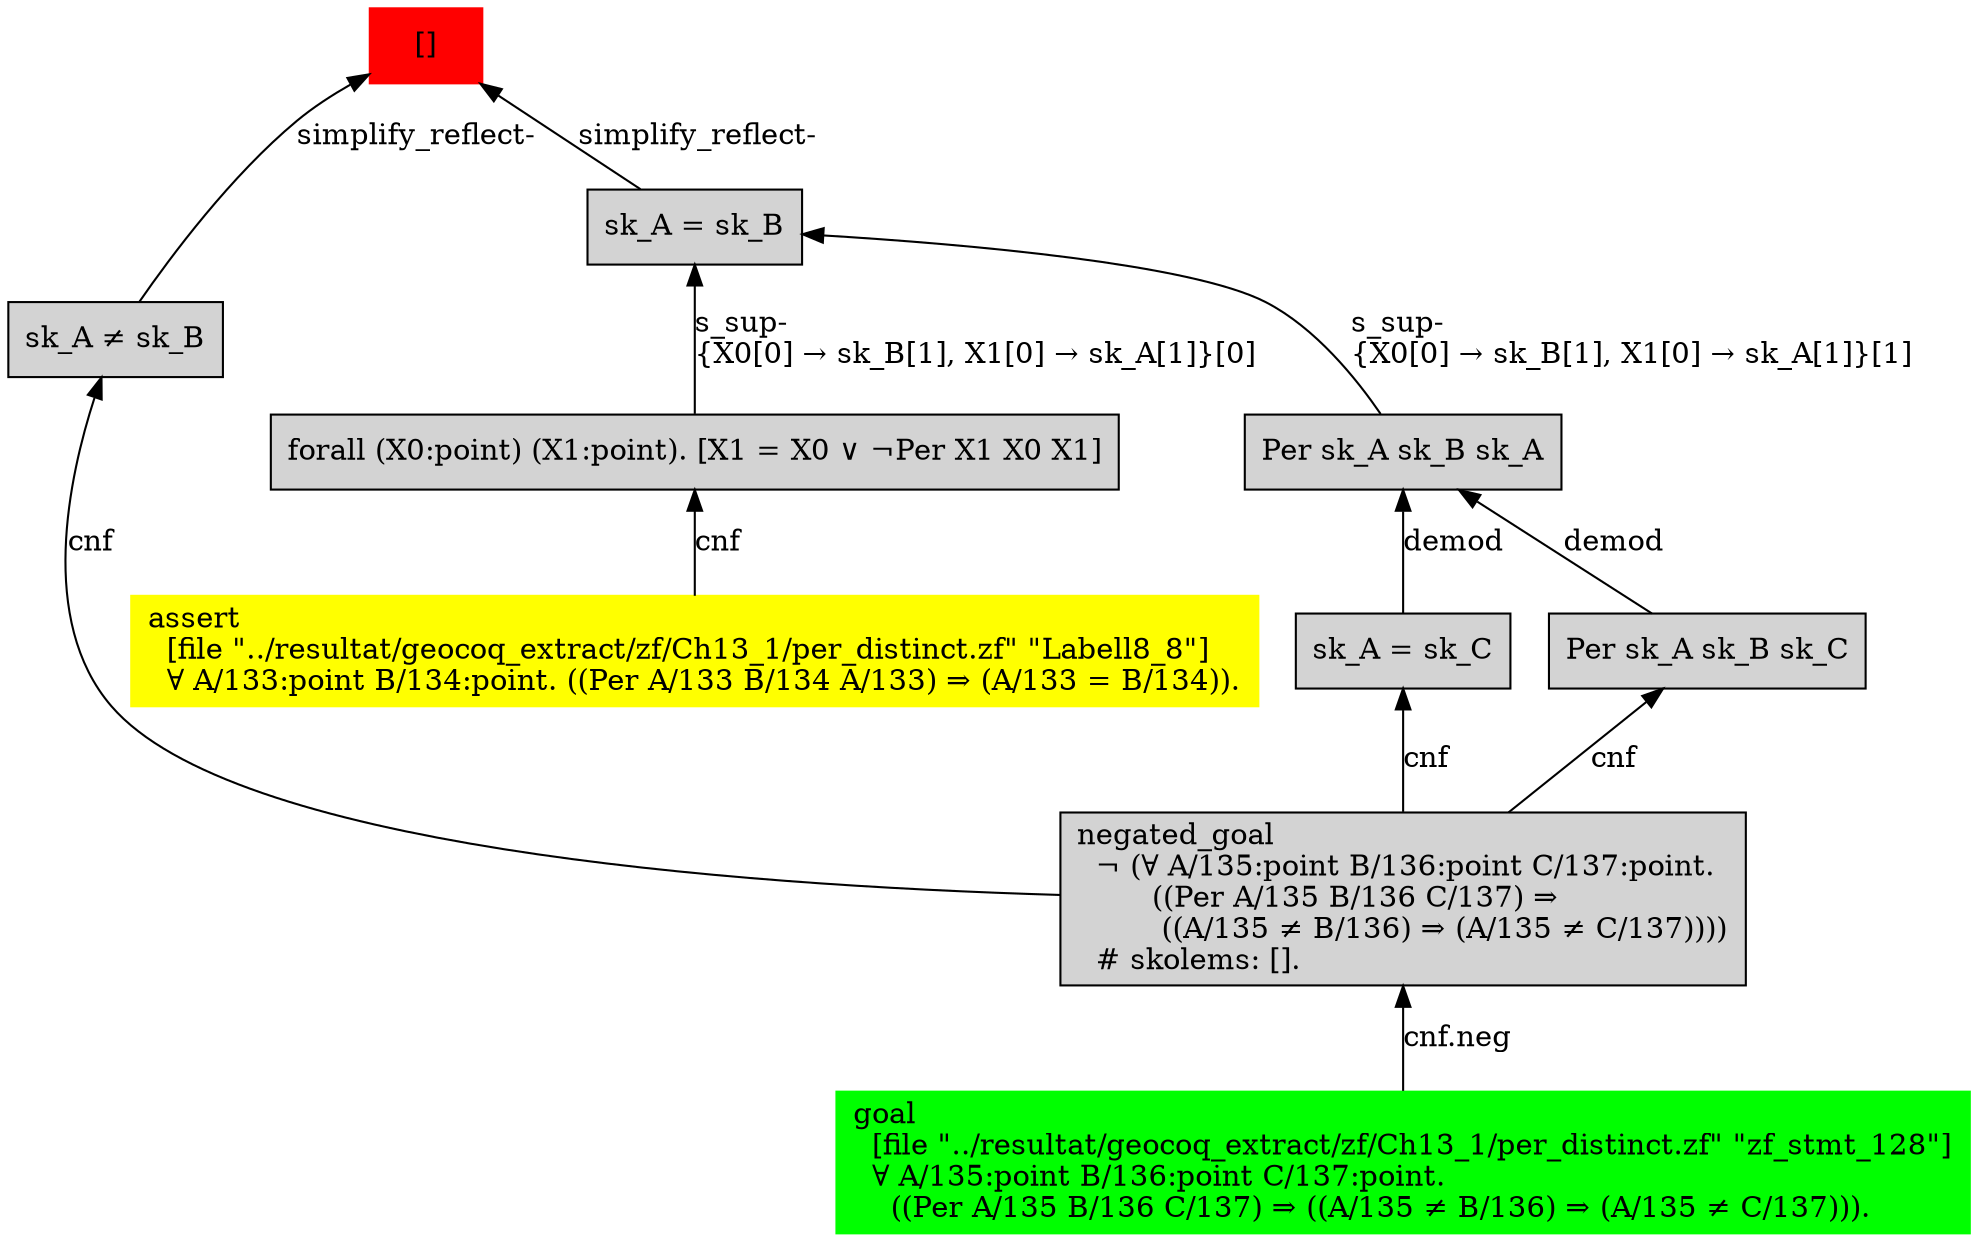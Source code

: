 digraph "unsat_graph" {
  vertex_0 [color=red, label="[]", shape=box, style=filled];
  vertex_0 -> vertex_1 [label="simplify_reflect-", dir="back"];
  vertex_1 [shape=box, label="sk_A ≠ sk_B\l", style=filled];
  vertex_1 -> vertex_2 [label="cnf", dir="back"];
  vertex_2 [shape=box, label="negated_goal\l  ¬ (∀ A/135:point B/136:point C/137:point.\l        ((Per A/135 B/136 C/137) ⇒\l         ((A/135 ≠ B/136) ⇒ (A/135 ≠ C/137))))\l  # skolems: [].\l", style=filled];
  vertex_2 -> vertex_3 [label="cnf.neg", dir="back"];
  vertex_3 [color=green, shape=box, label="goal\l  [file \"../resultat/geocoq_extract/zf/Ch13_1/per_distinct.zf\" \"zf_stmt_128\"]\l  ∀ A/135:point B/136:point C/137:point.\l    ((Per A/135 B/136 C/137) ⇒ ((A/135 ≠ B/136) ⇒ (A/135 ≠ C/137))).\l", style=filled];
  vertex_0 -> vertex_4 [label="simplify_reflect-", dir="back"];
  vertex_4 [shape=box, label="sk_A = sk_B\l", style=filled];
  vertex_4 -> vertex_5 [label="s_sup-\l\{X0[0] → sk_B[1], X1[0] → sk_A[1]\}[0]\l", dir="back"];
  vertex_5 [shape=box, label="forall (X0:point) (X1:point). [X1 = X0 ∨ ¬Per X1 X0 X1]\l", style=filled];
  vertex_5 -> vertex_6 [label="cnf", dir="back"];
  vertex_6 [color=yellow, shape=box, label="assert\l  [file \"../resultat/geocoq_extract/zf/Ch13_1/per_distinct.zf\" \"Labell8_8\"]\l  ∀ A/133:point B/134:point. ((Per A/133 B/134 A/133) ⇒ (A/133 = B/134)).\l", style=filled];
  vertex_4 -> vertex_7 [label="s_sup-\l\{X0[0] → sk_B[1], X1[0] → sk_A[1]\}[1]\l", dir="back"];
  vertex_7 [shape=box, label="Per sk_A sk_B sk_A\l", style=filled];
  vertex_7 -> vertex_8 [label="demod", dir="back"];
  vertex_8 [shape=box, label="sk_A = sk_C\l", style=filled];
  vertex_8 -> vertex_2 [label="cnf", dir="back"];
  vertex_7 -> vertex_9 [label="demod", dir="back"];
  vertex_9 [shape=box, label="Per sk_A sk_B sk_C\l", style=filled];
  vertex_9 -> vertex_2 [label="cnf", dir="back"];
  }


